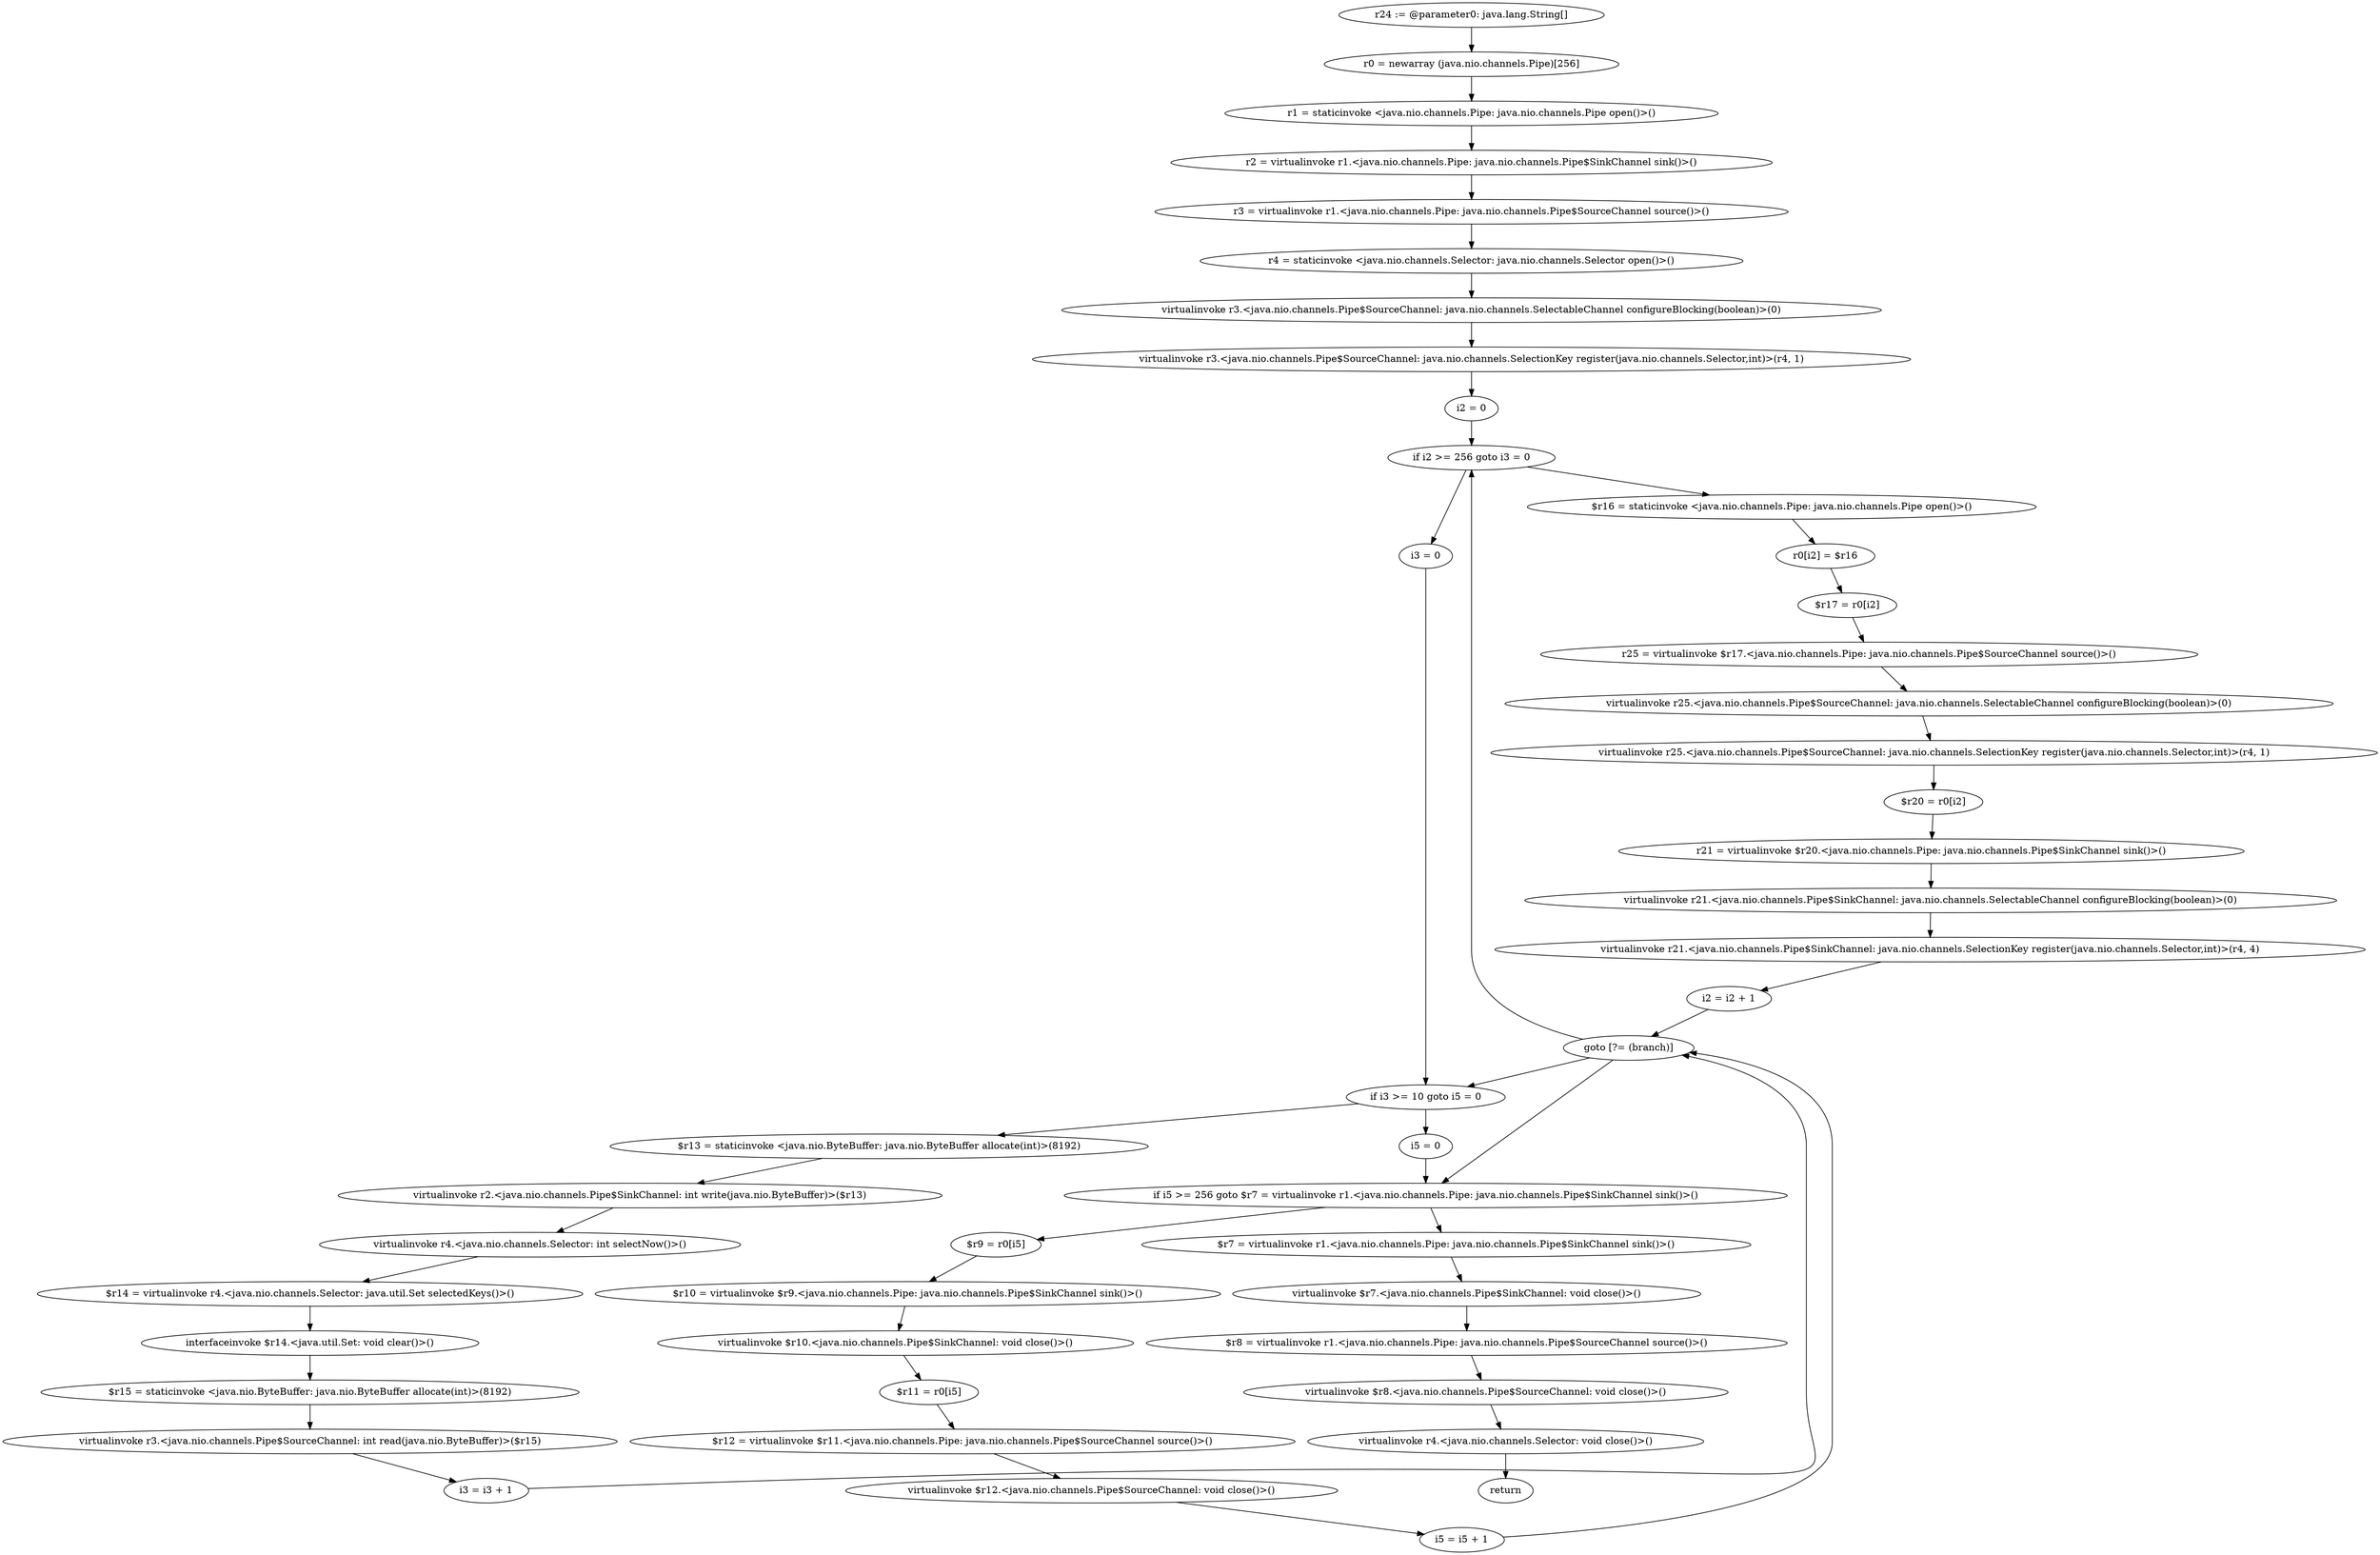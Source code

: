 digraph "unitGraph" {
    "r24 := @parameter0: java.lang.String[]"
    "r0 = newarray (java.nio.channels.Pipe)[256]"
    "r1 = staticinvoke <java.nio.channels.Pipe: java.nio.channels.Pipe open()>()"
    "r2 = virtualinvoke r1.<java.nio.channels.Pipe: java.nio.channels.Pipe$SinkChannel sink()>()"
    "r3 = virtualinvoke r1.<java.nio.channels.Pipe: java.nio.channels.Pipe$SourceChannel source()>()"
    "r4 = staticinvoke <java.nio.channels.Selector: java.nio.channels.Selector open()>()"
    "virtualinvoke r3.<java.nio.channels.Pipe$SourceChannel: java.nio.channels.SelectableChannel configureBlocking(boolean)>(0)"
    "virtualinvoke r3.<java.nio.channels.Pipe$SourceChannel: java.nio.channels.SelectionKey register(java.nio.channels.Selector,int)>(r4, 1)"
    "i2 = 0"
    "if i2 >= 256 goto i3 = 0"
    "$r16 = staticinvoke <java.nio.channels.Pipe: java.nio.channels.Pipe open()>()"
    "r0[i2] = $r16"
    "$r17 = r0[i2]"
    "r25 = virtualinvoke $r17.<java.nio.channels.Pipe: java.nio.channels.Pipe$SourceChannel source()>()"
    "virtualinvoke r25.<java.nio.channels.Pipe$SourceChannel: java.nio.channels.SelectableChannel configureBlocking(boolean)>(0)"
    "virtualinvoke r25.<java.nio.channels.Pipe$SourceChannel: java.nio.channels.SelectionKey register(java.nio.channels.Selector,int)>(r4, 1)"
    "$r20 = r0[i2]"
    "r21 = virtualinvoke $r20.<java.nio.channels.Pipe: java.nio.channels.Pipe$SinkChannel sink()>()"
    "virtualinvoke r21.<java.nio.channels.Pipe$SinkChannel: java.nio.channels.SelectableChannel configureBlocking(boolean)>(0)"
    "virtualinvoke r21.<java.nio.channels.Pipe$SinkChannel: java.nio.channels.SelectionKey register(java.nio.channels.Selector,int)>(r4, 4)"
    "i2 = i2 + 1"
    "goto [?= (branch)]"
    "i3 = 0"
    "if i3 >= 10 goto i5 = 0"
    "$r13 = staticinvoke <java.nio.ByteBuffer: java.nio.ByteBuffer allocate(int)>(8192)"
    "virtualinvoke r2.<java.nio.channels.Pipe$SinkChannel: int write(java.nio.ByteBuffer)>($r13)"
    "virtualinvoke r4.<java.nio.channels.Selector: int selectNow()>()"
    "$r14 = virtualinvoke r4.<java.nio.channels.Selector: java.util.Set selectedKeys()>()"
    "interfaceinvoke $r14.<java.util.Set: void clear()>()"
    "$r15 = staticinvoke <java.nio.ByteBuffer: java.nio.ByteBuffer allocate(int)>(8192)"
    "virtualinvoke r3.<java.nio.channels.Pipe$SourceChannel: int read(java.nio.ByteBuffer)>($r15)"
    "i3 = i3 + 1"
    "i5 = 0"
    "if i5 >= 256 goto $r7 = virtualinvoke r1.<java.nio.channels.Pipe: java.nio.channels.Pipe$SinkChannel sink()>()"
    "$r9 = r0[i5]"
    "$r10 = virtualinvoke $r9.<java.nio.channels.Pipe: java.nio.channels.Pipe$SinkChannel sink()>()"
    "virtualinvoke $r10.<java.nio.channels.Pipe$SinkChannel: void close()>()"
    "$r11 = r0[i5]"
    "$r12 = virtualinvoke $r11.<java.nio.channels.Pipe: java.nio.channels.Pipe$SourceChannel source()>()"
    "virtualinvoke $r12.<java.nio.channels.Pipe$SourceChannel: void close()>()"
    "i5 = i5 + 1"
    "$r7 = virtualinvoke r1.<java.nio.channels.Pipe: java.nio.channels.Pipe$SinkChannel sink()>()"
    "virtualinvoke $r7.<java.nio.channels.Pipe$SinkChannel: void close()>()"
    "$r8 = virtualinvoke r1.<java.nio.channels.Pipe: java.nio.channels.Pipe$SourceChannel source()>()"
    "virtualinvoke $r8.<java.nio.channels.Pipe$SourceChannel: void close()>()"
    "virtualinvoke r4.<java.nio.channels.Selector: void close()>()"
    "return"
    "r24 := @parameter0: java.lang.String[]"->"r0 = newarray (java.nio.channels.Pipe)[256]";
    "r0 = newarray (java.nio.channels.Pipe)[256]"->"r1 = staticinvoke <java.nio.channels.Pipe: java.nio.channels.Pipe open()>()";
    "r1 = staticinvoke <java.nio.channels.Pipe: java.nio.channels.Pipe open()>()"->"r2 = virtualinvoke r1.<java.nio.channels.Pipe: java.nio.channels.Pipe$SinkChannel sink()>()";
    "r2 = virtualinvoke r1.<java.nio.channels.Pipe: java.nio.channels.Pipe$SinkChannel sink()>()"->"r3 = virtualinvoke r1.<java.nio.channels.Pipe: java.nio.channels.Pipe$SourceChannel source()>()";
    "r3 = virtualinvoke r1.<java.nio.channels.Pipe: java.nio.channels.Pipe$SourceChannel source()>()"->"r4 = staticinvoke <java.nio.channels.Selector: java.nio.channels.Selector open()>()";
    "r4 = staticinvoke <java.nio.channels.Selector: java.nio.channels.Selector open()>()"->"virtualinvoke r3.<java.nio.channels.Pipe$SourceChannel: java.nio.channels.SelectableChannel configureBlocking(boolean)>(0)";
    "virtualinvoke r3.<java.nio.channels.Pipe$SourceChannel: java.nio.channels.SelectableChannel configureBlocking(boolean)>(0)"->"virtualinvoke r3.<java.nio.channels.Pipe$SourceChannel: java.nio.channels.SelectionKey register(java.nio.channels.Selector,int)>(r4, 1)";
    "virtualinvoke r3.<java.nio.channels.Pipe$SourceChannel: java.nio.channels.SelectionKey register(java.nio.channels.Selector,int)>(r4, 1)"->"i2 = 0";
    "i2 = 0"->"if i2 >= 256 goto i3 = 0";
    "if i2 >= 256 goto i3 = 0"->"$r16 = staticinvoke <java.nio.channels.Pipe: java.nio.channels.Pipe open()>()";
    "if i2 >= 256 goto i3 = 0"->"i3 = 0";
    "$r16 = staticinvoke <java.nio.channels.Pipe: java.nio.channels.Pipe open()>()"->"r0[i2] = $r16";
    "r0[i2] = $r16"->"$r17 = r0[i2]";
    "$r17 = r0[i2]"->"r25 = virtualinvoke $r17.<java.nio.channels.Pipe: java.nio.channels.Pipe$SourceChannel source()>()";
    "r25 = virtualinvoke $r17.<java.nio.channels.Pipe: java.nio.channels.Pipe$SourceChannel source()>()"->"virtualinvoke r25.<java.nio.channels.Pipe$SourceChannel: java.nio.channels.SelectableChannel configureBlocking(boolean)>(0)";
    "virtualinvoke r25.<java.nio.channels.Pipe$SourceChannel: java.nio.channels.SelectableChannel configureBlocking(boolean)>(0)"->"virtualinvoke r25.<java.nio.channels.Pipe$SourceChannel: java.nio.channels.SelectionKey register(java.nio.channels.Selector,int)>(r4, 1)";
    "virtualinvoke r25.<java.nio.channels.Pipe$SourceChannel: java.nio.channels.SelectionKey register(java.nio.channels.Selector,int)>(r4, 1)"->"$r20 = r0[i2]";
    "$r20 = r0[i2]"->"r21 = virtualinvoke $r20.<java.nio.channels.Pipe: java.nio.channels.Pipe$SinkChannel sink()>()";
    "r21 = virtualinvoke $r20.<java.nio.channels.Pipe: java.nio.channels.Pipe$SinkChannel sink()>()"->"virtualinvoke r21.<java.nio.channels.Pipe$SinkChannel: java.nio.channels.SelectableChannel configureBlocking(boolean)>(0)";
    "virtualinvoke r21.<java.nio.channels.Pipe$SinkChannel: java.nio.channels.SelectableChannel configureBlocking(boolean)>(0)"->"virtualinvoke r21.<java.nio.channels.Pipe$SinkChannel: java.nio.channels.SelectionKey register(java.nio.channels.Selector,int)>(r4, 4)";
    "virtualinvoke r21.<java.nio.channels.Pipe$SinkChannel: java.nio.channels.SelectionKey register(java.nio.channels.Selector,int)>(r4, 4)"->"i2 = i2 + 1";
    "i2 = i2 + 1"->"goto [?= (branch)]";
    "goto [?= (branch)]"->"if i2 >= 256 goto i3 = 0";
    "i3 = 0"->"if i3 >= 10 goto i5 = 0";
    "if i3 >= 10 goto i5 = 0"->"$r13 = staticinvoke <java.nio.ByteBuffer: java.nio.ByteBuffer allocate(int)>(8192)";
    "if i3 >= 10 goto i5 = 0"->"i5 = 0";
    "$r13 = staticinvoke <java.nio.ByteBuffer: java.nio.ByteBuffer allocate(int)>(8192)"->"virtualinvoke r2.<java.nio.channels.Pipe$SinkChannel: int write(java.nio.ByteBuffer)>($r13)";
    "virtualinvoke r2.<java.nio.channels.Pipe$SinkChannel: int write(java.nio.ByteBuffer)>($r13)"->"virtualinvoke r4.<java.nio.channels.Selector: int selectNow()>()";
    "virtualinvoke r4.<java.nio.channels.Selector: int selectNow()>()"->"$r14 = virtualinvoke r4.<java.nio.channels.Selector: java.util.Set selectedKeys()>()";
    "$r14 = virtualinvoke r4.<java.nio.channels.Selector: java.util.Set selectedKeys()>()"->"interfaceinvoke $r14.<java.util.Set: void clear()>()";
    "interfaceinvoke $r14.<java.util.Set: void clear()>()"->"$r15 = staticinvoke <java.nio.ByteBuffer: java.nio.ByteBuffer allocate(int)>(8192)";
    "$r15 = staticinvoke <java.nio.ByteBuffer: java.nio.ByteBuffer allocate(int)>(8192)"->"virtualinvoke r3.<java.nio.channels.Pipe$SourceChannel: int read(java.nio.ByteBuffer)>($r15)";
    "virtualinvoke r3.<java.nio.channels.Pipe$SourceChannel: int read(java.nio.ByteBuffer)>($r15)"->"i3 = i3 + 1";
    "i3 = i3 + 1"->"goto [?= (branch)]";
    "goto [?= (branch)]"->"if i3 >= 10 goto i5 = 0";
    "i5 = 0"->"if i5 >= 256 goto $r7 = virtualinvoke r1.<java.nio.channels.Pipe: java.nio.channels.Pipe$SinkChannel sink()>()";
    "if i5 >= 256 goto $r7 = virtualinvoke r1.<java.nio.channels.Pipe: java.nio.channels.Pipe$SinkChannel sink()>()"->"$r9 = r0[i5]";
    "if i5 >= 256 goto $r7 = virtualinvoke r1.<java.nio.channels.Pipe: java.nio.channels.Pipe$SinkChannel sink()>()"->"$r7 = virtualinvoke r1.<java.nio.channels.Pipe: java.nio.channels.Pipe$SinkChannel sink()>()";
    "$r9 = r0[i5]"->"$r10 = virtualinvoke $r9.<java.nio.channels.Pipe: java.nio.channels.Pipe$SinkChannel sink()>()";
    "$r10 = virtualinvoke $r9.<java.nio.channels.Pipe: java.nio.channels.Pipe$SinkChannel sink()>()"->"virtualinvoke $r10.<java.nio.channels.Pipe$SinkChannel: void close()>()";
    "virtualinvoke $r10.<java.nio.channels.Pipe$SinkChannel: void close()>()"->"$r11 = r0[i5]";
    "$r11 = r0[i5]"->"$r12 = virtualinvoke $r11.<java.nio.channels.Pipe: java.nio.channels.Pipe$SourceChannel source()>()";
    "$r12 = virtualinvoke $r11.<java.nio.channels.Pipe: java.nio.channels.Pipe$SourceChannel source()>()"->"virtualinvoke $r12.<java.nio.channels.Pipe$SourceChannel: void close()>()";
    "virtualinvoke $r12.<java.nio.channels.Pipe$SourceChannel: void close()>()"->"i5 = i5 + 1";
    "i5 = i5 + 1"->"goto [?= (branch)]";
    "goto [?= (branch)]"->"if i5 >= 256 goto $r7 = virtualinvoke r1.<java.nio.channels.Pipe: java.nio.channels.Pipe$SinkChannel sink()>()";
    "$r7 = virtualinvoke r1.<java.nio.channels.Pipe: java.nio.channels.Pipe$SinkChannel sink()>()"->"virtualinvoke $r7.<java.nio.channels.Pipe$SinkChannel: void close()>()";
    "virtualinvoke $r7.<java.nio.channels.Pipe$SinkChannel: void close()>()"->"$r8 = virtualinvoke r1.<java.nio.channels.Pipe: java.nio.channels.Pipe$SourceChannel source()>()";
    "$r8 = virtualinvoke r1.<java.nio.channels.Pipe: java.nio.channels.Pipe$SourceChannel source()>()"->"virtualinvoke $r8.<java.nio.channels.Pipe$SourceChannel: void close()>()";
    "virtualinvoke $r8.<java.nio.channels.Pipe$SourceChannel: void close()>()"->"virtualinvoke r4.<java.nio.channels.Selector: void close()>()";
    "virtualinvoke r4.<java.nio.channels.Selector: void close()>()"->"return";
}
